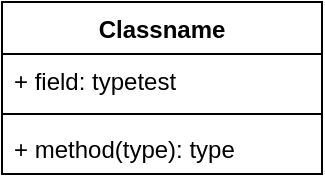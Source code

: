 <mxfile version="10.6.0" type="github"><diagram id="ivSPlrxYz79tYetdQ54R" name="Page-1"><mxGraphModel grid="1" dx="809" dy="646" gridSize="10" guides="1" tooltips="1" connect="1" arrows="1" fold="1" page="1" pageScale="1" pageWidth="827" pageHeight="1169" math="0" shadow="0"><root><mxCell id="0"/><mxCell id="1" parent="0"/><mxCell id="hbZ3KhUGzh4iVJl--im5-1" style="swimlane;fontStyle=1;align=center;verticalAlign=top;childLayout=stackLayout;horizontal=1;startSize=26;horizontalStack=0;resizeParent=1;resizeParentMax=0;resizeLast=0;collapsible=1;marginBottom=0;" value="Classname" parent="1" vertex="1"><mxGeometry x="180" width="160" height="86" as="geometry" y="196"/></mxCell><mxCell id="hbZ3KhUGzh4iVJl--im5-2" style="text;strokeColor=none;fillColor=none;align=left;verticalAlign=top;spacingLeft=4;spacingRight=4;overflow=hidden;rotatable=0;points=[[0,0.5],[1,0.5]];portConstraint=eastwest;" value="+ field: typetest&#10;&#10;" parent="hbZ3KhUGzh4iVJl--im5-1" vertex="1"><mxGeometry width="160" height="26" as="geometry" y="26"/></mxCell><mxCell id="hbZ3KhUGzh4iVJl--im5-3" style="line;strokeWidth=1;fillColor=none;align=left;verticalAlign=middle;spacingTop=-1;spacingLeft=3;spacingRight=3;rotatable=0;labelPosition=right;points=[];portConstraint=eastwest;" value="" parent="hbZ3KhUGzh4iVJl--im5-1" vertex="1"><mxGeometry width="160" height="8" as="geometry" y="52"/></mxCell><mxCell id="hbZ3KhUGzh4iVJl--im5-4" style="text;strokeColor=none;fillColor=none;align=left;verticalAlign=top;spacingLeft=4;spacingRight=4;overflow=hidden;rotatable=0;points=[[0,0.5],[1,0.5]];portConstraint=eastwest;" value="+ method(type): type" parent="hbZ3KhUGzh4iVJl--im5-1" vertex="1"><mxGeometry width="160" height="26" as="geometry" y="60"/></mxCell></root></mxGraphModel></diagram></mxfile>